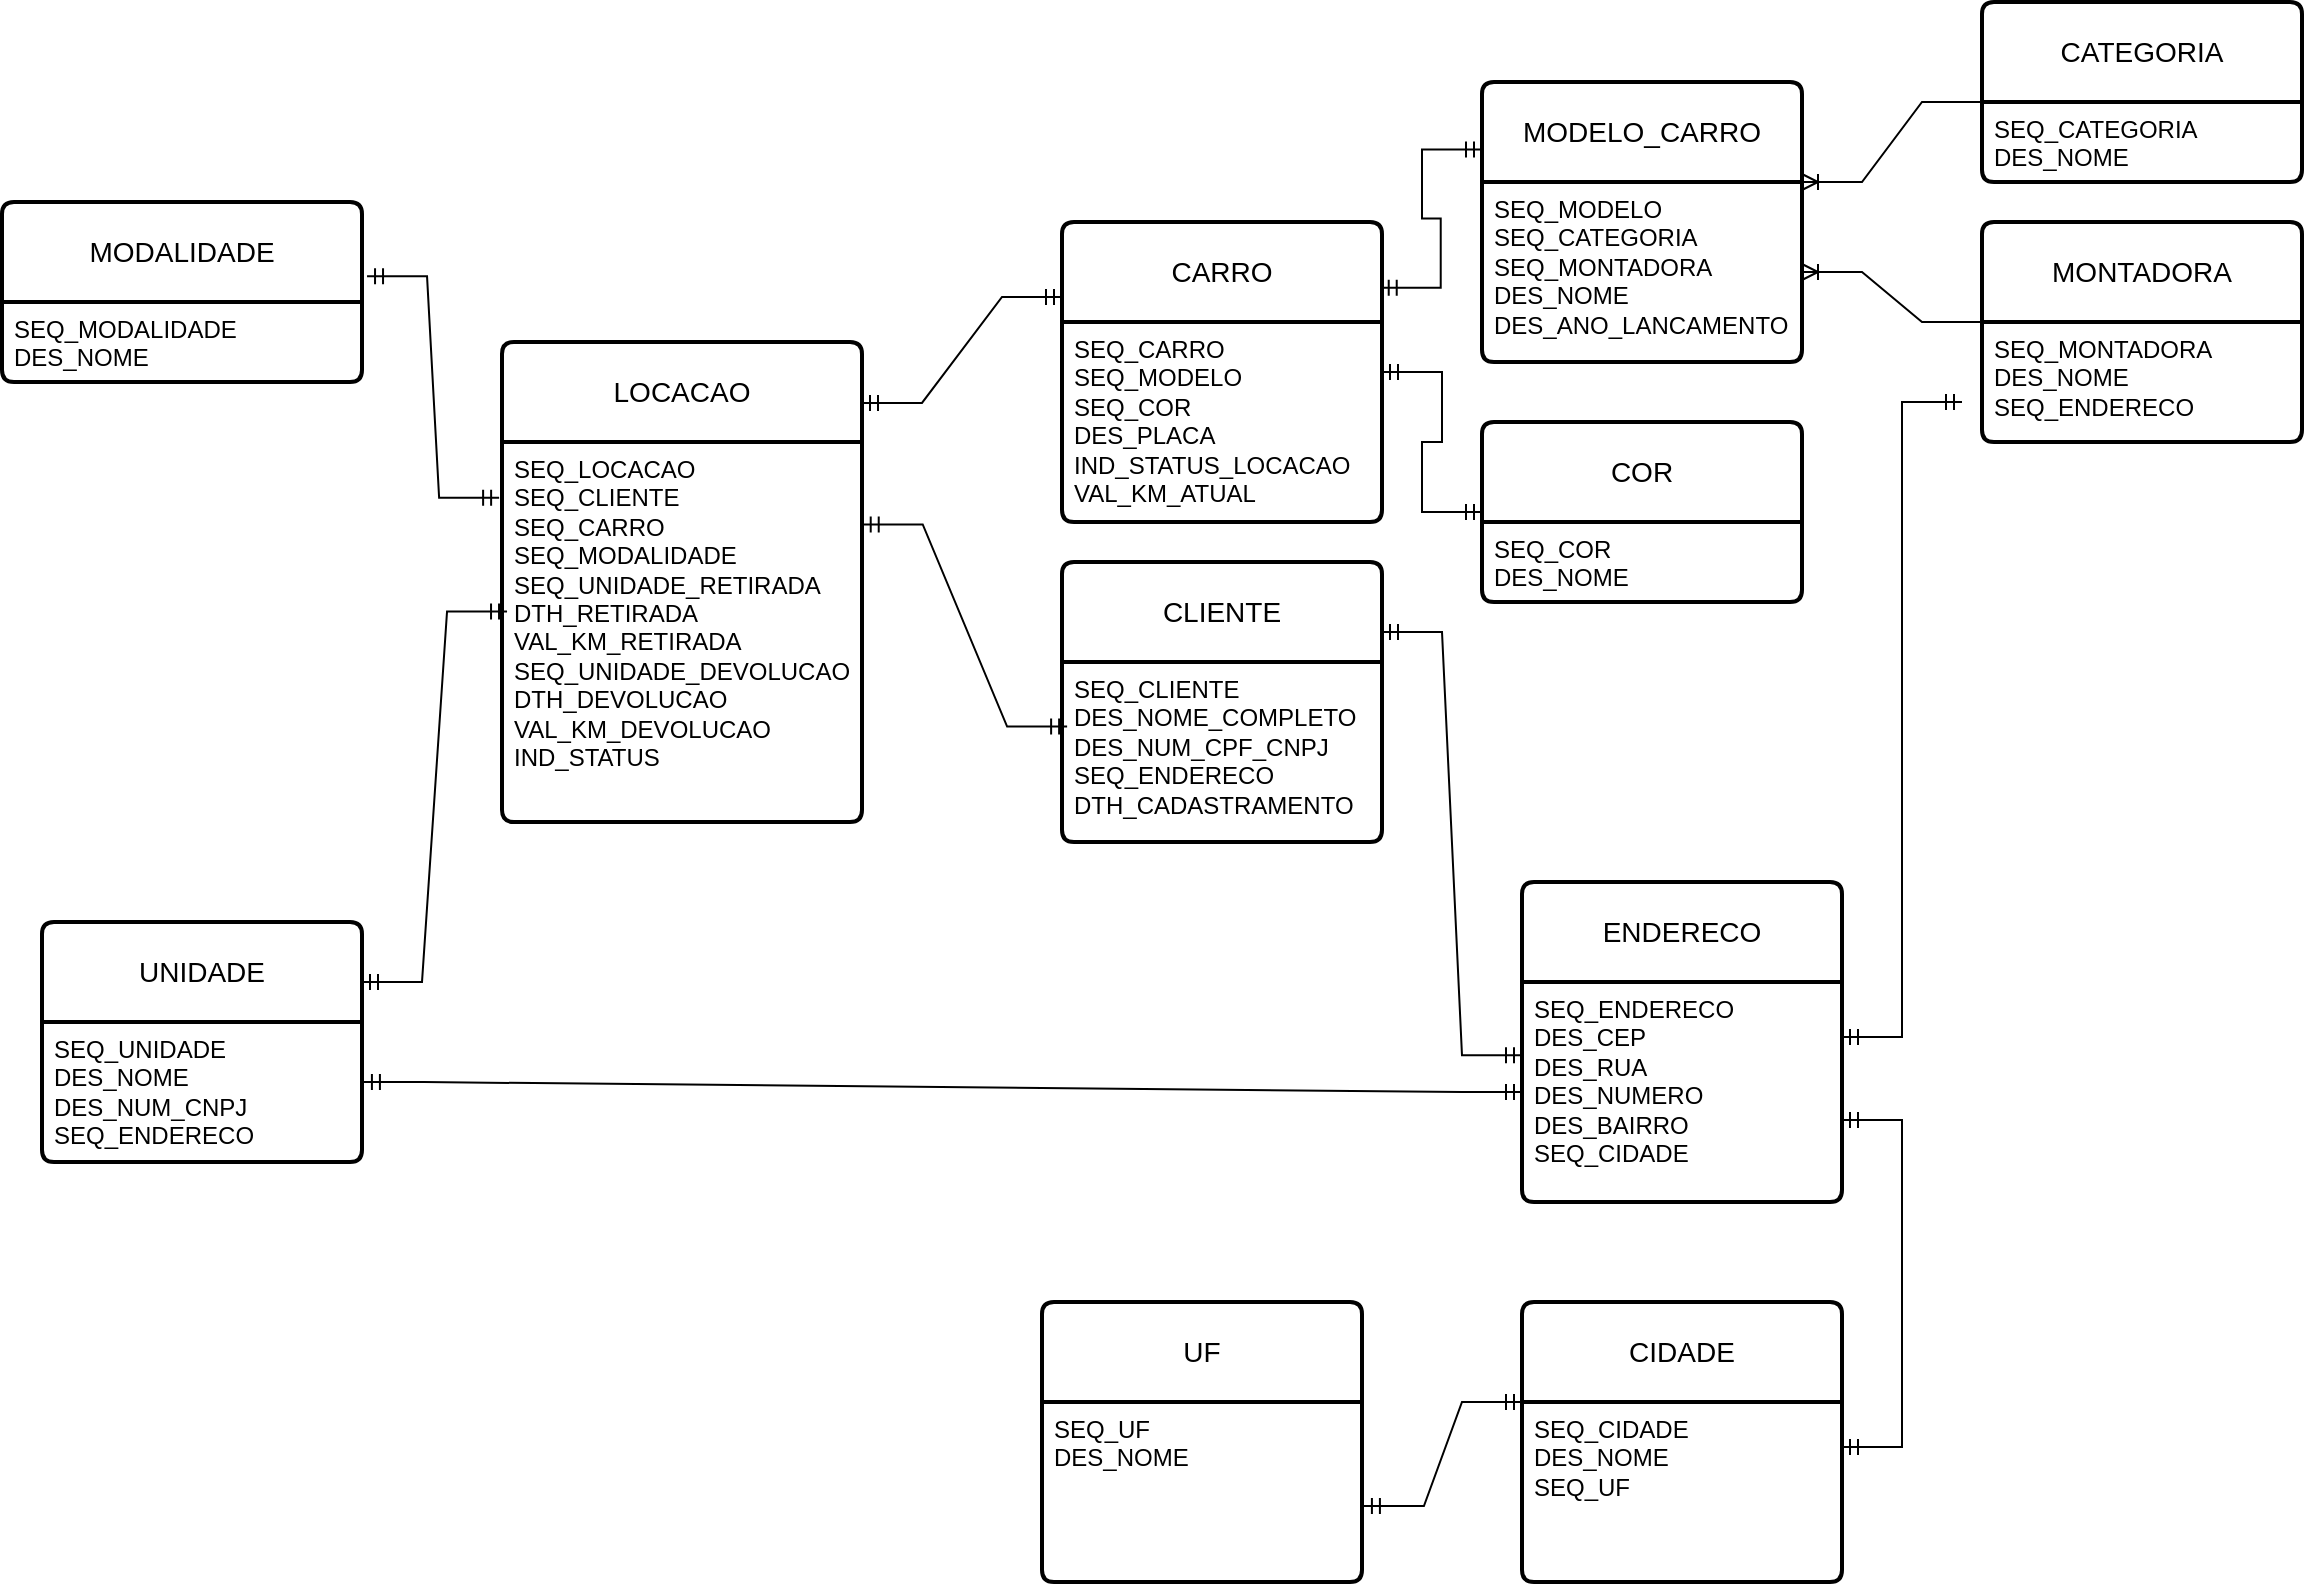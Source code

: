 <mxfile version="22.1.11" type="device">
  <diagram name="Página-1" id="fpOdLN415k9_STtsRTDu">
    <mxGraphModel dx="1862" dy="1710" grid="1" gridSize="10" guides="1" tooltips="1" connect="1" arrows="1" fold="1" page="1" pageScale="1" pageWidth="827" pageHeight="1169" math="0" shadow="0">
      <root>
        <mxCell id="0" />
        <mxCell id="1" parent="0" />
        <mxCell id="kAKJ8h27HTg5HoCvZ4Rg-1" value="CARRO" style="swimlane;childLayout=stackLayout;horizontal=1;startSize=50;horizontalStack=0;rounded=1;fontSize=14;fontStyle=0;strokeWidth=2;resizeParent=0;resizeLast=1;shadow=0;dashed=0;align=center;arcSize=4;whiteSpace=wrap;html=1;" parent="1" vertex="1">
          <mxGeometry x="350" y="20" width="160" height="150" as="geometry" />
        </mxCell>
        <mxCell id="kAKJ8h27HTg5HoCvZ4Rg-2" value="SEQ_CARRO&lt;br&gt;SEQ_MODELO&lt;br&gt;SEQ_COR&lt;br&gt;DES_PLACA&lt;br&gt;IND_STATUS_LOCACAO&lt;br&gt;VAL_KM_ATUAL" style="align=left;strokeColor=none;fillColor=none;spacingLeft=4;fontSize=12;verticalAlign=top;resizable=0;rotatable=0;part=1;html=1;" parent="kAKJ8h27HTg5HoCvZ4Rg-1" vertex="1">
          <mxGeometry y="50" width="160" height="100" as="geometry" />
        </mxCell>
        <mxCell id="kAKJ8h27HTg5HoCvZ4Rg-3" value="MODELO_CARRO" style="swimlane;childLayout=stackLayout;horizontal=1;startSize=50;horizontalStack=0;rounded=1;fontSize=14;fontStyle=0;strokeWidth=2;resizeParent=0;resizeLast=1;shadow=0;dashed=0;align=center;arcSize=4;whiteSpace=wrap;html=1;" parent="1" vertex="1">
          <mxGeometry x="560" y="-50" width="160" height="140" as="geometry" />
        </mxCell>
        <mxCell id="kAKJ8h27HTg5HoCvZ4Rg-4" value="SEQ_MODELO&lt;br&gt;SEQ_CATEGORIA&lt;br&gt;SEQ_MONTADORA&lt;br&gt;DES_NOME&lt;br&gt;DES_ANO_LANCAMENTO" style="align=left;strokeColor=none;fillColor=none;spacingLeft=4;fontSize=12;verticalAlign=top;resizable=0;rotatable=0;part=1;html=1;" parent="kAKJ8h27HTg5HoCvZ4Rg-3" vertex="1">
          <mxGeometry y="50" width="160" height="90" as="geometry" />
        </mxCell>
        <mxCell id="kAKJ8h27HTg5HoCvZ4Rg-5" value="LOCACAO" style="swimlane;childLayout=stackLayout;horizontal=1;startSize=50;horizontalStack=0;rounded=1;fontSize=14;fontStyle=0;strokeWidth=2;resizeParent=0;resizeLast=1;shadow=0;dashed=0;align=center;arcSize=4;whiteSpace=wrap;html=1;" parent="1" vertex="1">
          <mxGeometry x="70" y="80" width="180" height="240" as="geometry" />
        </mxCell>
        <mxCell id="kAKJ8h27HTg5HoCvZ4Rg-6" value="SEQ_LOCACAO&lt;br&gt;SEQ_CLIENTE&lt;br&gt;SEQ_CARRO&lt;br&gt;SEQ_MODALIDADE&lt;br&gt;SEQ_UNIDADE_RETIRADA&lt;br&gt;DTH_RETIRADA&lt;br&gt;VAL_KM_RETIRADA&lt;br&gt;SEQ_UNIDADE_DEVOLUCAO&lt;br style=&quot;border-color: var(--border-color);&quot;&gt;DTH_DEVOLUCAO&lt;br style=&quot;border-color: var(--border-color);&quot;&gt;VAL_KM_DEVOLUCAO&lt;br&gt;IND_STATUS" style="align=left;strokeColor=none;fillColor=none;spacingLeft=4;fontSize=12;verticalAlign=top;resizable=0;rotatable=0;part=1;html=1;" parent="kAKJ8h27HTg5HoCvZ4Rg-5" vertex="1">
          <mxGeometry y="50" width="180" height="190" as="geometry" />
        </mxCell>
        <mxCell id="kAKJ8h27HTg5HoCvZ4Rg-7" value="CATEGORIA" style="swimlane;childLayout=stackLayout;horizontal=1;startSize=50;horizontalStack=0;rounded=1;fontSize=14;fontStyle=0;strokeWidth=2;resizeParent=0;resizeLast=1;shadow=0;dashed=0;align=center;arcSize=4;whiteSpace=wrap;html=1;" parent="1" vertex="1">
          <mxGeometry x="810" y="-90" width="160" height="90" as="geometry" />
        </mxCell>
        <mxCell id="kAKJ8h27HTg5HoCvZ4Rg-8" value="SEQ_CATEGORIA&lt;br&gt;DES_NOME" style="align=left;strokeColor=none;fillColor=none;spacingLeft=4;fontSize=12;verticalAlign=top;resizable=0;rotatable=0;part=1;html=1;" parent="kAKJ8h27HTg5HoCvZ4Rg-7" vertex="1">
          <mxGeometry y="50" width="160" height="40" as="geometry" />
        </mxCell>
        <mxCell id="kAKJ8h27HTg5HoCvZ4Rg-9" value="MONTADORA" style="swimlane;childLayout=stackLayout;horizontal=1;startSize=50;horizontalStack=0;rounded=1;fontSize=14;fontStyle=0;strokeWidth=2;resizeParent=0;resizeLast=1;shadow=0;dashed=0;align=center;arcSize=4;whiteSpace=wrap;html=1;" parent="1" vertex="1">
          <mxGeometry x="810" y="20" width="160" height="110" as="geometry" />
        </mxCell>
        <mxCell id="kAKJ8h27HTg5HoCvZ4Rg-10" value="SEQ_MONTADORA&lt;br&gt;DES_NOME&lt;br&gt;SEQ_ENDERECO" style="align=left;strokeColor=none;fillColor=none;spacingLeft=4;fontSize=12;verticalAlign=top;resizable=0;rotatable=0;part=1;html=1;" parent="kAKJ8h27HTg5HoCvZ4Rg-9" vertex="1">
          <mxGeometry y="50" width="160" height="60" as="geometry" />
        </mxCell>
        <mxCell id="kAKJ8h27HTg5HoCvZ4Rg-11" value="COR" style="swimlane;childLayout=stackLayout;horizontal=1;startSize=50;horizontalStack=0;rounded=1;fontSize=14;fontStyle=0;strokeWidth=2;resizeParent=0;resizeLast=1;shadow=0;dashed=0;align=center;arcSize=4;whiteSpace=wrap;html=1;" parent="1" vertex="1">
          <mxGeometry x="560" y="120" width="160" height="90" as="geometry" />
        </mxCell>
        <mxCell id="kAKJ8h27HTg5HoCvZ4Rg-12" value="SEQ_COR&lt;br&gt;DES_NOME" style="align=left;strokeColor=none;fillColor=none;spacingLeft=4;fontSize=12;verticalAlign=top;resizable=0;rotatable=0;part=1;html=1;" parent="kAKJ8h27HTg5HoCvZ4Rg-11" vertex="1">
          <mxGeometry y="50" width="160" height="40" as="geometry" />
        </mxCell>
        <mxCell id="kAKJ8h27HTg5HoCvZ4Rg-13" value="ENDERECO" style="swimlane;childLayout=stackLayout;horizontal=1;startSize=50;horizontalStack=0;rounded=1;fontSize=14;fontStyle=0;strokeWidth=2;resizeParent=0;resizeLast=1;shadow=0;dashed=0;align=center;arcSize=4;whiteSpace=wrap;html=1;" parent="1" vertex="1">
          <mxGeometry x="580" y="350" width="160" height="160" as="geometry" />
        </mxCell>
        <mxCell id="kAKJ8h27HTg5HoCvZ4Rg-14" value="SEQ_ENDERECO&lt;br&gt;DES_CEP&lt;br&gt;DES_RUA&lt;br&gt;DES_NUMERO&lt;br&gt;DES_BAIRRO&lt;br&gt;SEQ_CIDADE" style="align=left;strokeColor=none;fillColor=none;spacingLeft=4;fontSize=12;verticalAlign=top;resizable=0;rotatable=0;part=1;html=1;" parent="kAKJ8h27HTg5HoCvZ4Rg-13" vertex="1">
          <mxGeometry y="50" width="160" height="110" as="geometry" />
        </mxCell>
        <mxCell id="kAKJ8h27HTg5HoCvZ4Rg-16" value="CLIENTE" style="swimlane;childLayout=stackLayout;horizontal=1;startSize=50;horizontalStack=0;rounded=1;fontSize=14;fontStyle=0;strokeWidth=2;resizeParent=0;resizeLast=1;shadow=0;dashed=0;align=center;arcSize=4;whiteSpace=wrap;html=1;" parent="1" vertex="1">
          <mxGeometry x="350" y="190" width="160" height="140" as="geometry" />
        </mxCell>
        <mxCell id="kAKJ8h27HTg5HoCvZ4Rg-17" value="SEQ_CLIENTE&lt;br&gt;DES_NOME_COMPLETO&lt;br&gt;DES_NUM_CPF_CNPJ&lt;br&gt;SEQ_ENDERECO&lt;br&gt;DTH_CADASTRAMENTO" style="align=left;strokeColor=none;fillColor=none;spacingLeft=4;fontSize=12;verticalAlign=top;resizable=0;rotatable=0;part=1;html=1;" parent="kAKJ8h27HTg5HoCvZ4Rg-16" vertex="1">
          <mxGeometry y="50" width="160" height="90" as="geometry" />
        </mxCell>
        <mxCell id="kAKJ8h27HTg5HoCvZ4Rg-19" value="UNIDADE" style="swimlane;childLayout=stackLayout;horizontal=1;startSize=50;horizontalStack=0;rounded=1;fontSize=14;fontStyle=0;strokeWidth=2;resizeParent=0;resizeLast=1;shadow=0;dashed=0;align=center;arcSize=4;whiteSpace=wrap;html=1;" parent="1" vertex="1">
          <mxGeometry x="-160" y="370" width="160" height="120" as="geometry" />
        </mxCell>
        <mxCell id="kAKJ8h27HTg5HoCvZ4Rg-20" value="SEQ_UNIDADE&lt;br&gt;DES_NOME&lt;br&gt;DES_NUM_CNPJ&lt;br&gt;SEQ_ENDERECO" style="align=left;strokeColor=none;fillColor=none;spacingLeft=4;fontSize=12;verticalAlign=top;resizable=0;rotatable=0;part=1;html=1;" parent="kAKJ8h27HTg5HoCvZ4Rg-19" vertex="1">
          <mxGeometry y="50" width="160" height="70" as="geometry" />
        </mxCell>
        <mxCell id="kAKJ8h27HTg5HoCvZ4Rg-22" value="MODALIDADE" style="swimlane;childLayout=stackLayout;horizontal=1;startSize=50;horizontalStack=0;rounded=1;fontSize=14;fontStyle=0;strokeWidth=2;resizeParent=0;resizeLast=1;shadow=0;dashed=0;align=center;arcSize=4;whiteSpace=wrap;html=1;" parent="1" vertex="1">
          <mxGeometry x="-180" y="10" width="180" height="90" as="geometry" />
        </mxCell>
        <mxCell id="kAKJ8h27HTg5HoCvZ4Rg-23" value="SEQ_MODALIDADE&lt;br&gt;DES_NOME" style="align=left;strokeColor=none;fillColor=none;spacingLeft=4;fontSize=12;verticalAlign=top;resizable=0;rotatable=0;part=1;html=1;" parent="kAKJ8h27HTg5HoCvZ4Rg-22" vertex="1">
          <mxGeometry y="50" width="180" height="40" as="geometry" />
        </mxCell>
        <mxCell id="kAKJ8h27HTg5HoCvZ4Rg-27" value="" style="edgeStyle=entityRelationEdgeStyle;fontSize=12;html=1;endArrow=ERoneToMany;rounded=0;exitX=0;exitY=0;exitDx=0;exitDy=0;" parent="1" source="kAKJ8h27HTg5HoCvZ4Rg-10" target="kAKJ8h27HTg5HoCvZ4Rg-4" edge="1">
          <mxGeometry width="100" height="100" relative="1" as="geometry">
            <mxPoint x="780" y="270" as="sourcePoint" />
            <mxPoint x="880" y="170" as="targetPoint" />
            <Array as="points">
              <mxPoint x="740" y="50" />
            </Array>
          </mxGeometry>
        </mxCell>
        <mxCell id="kAKJ8h27HTg5HoCvZ4Rg-28" value="" style="edgeStyle=entityRelationEdgeStyle;fontSize=12;html=1;endArrow=ERoneToMany;rounded=0;exitX=0;exitY=0;exitDx=0;exitDy=0;entryX=1;entryY=0;entryDx=0;entryDy=0;" parent="1" source="kAKJ8h27HTg5HoCvZ4Rg-8" target="kAKJ8h27HTg5HoCvZ4Rg-4" edge="1">
          <mxGeometry width="100" height="100" relative="1" as="geometry">
            <mxPoint x="530" y="10" as="sourcePoint" />
            <mxPoint x="630" y="-90" as="targetPoint" />
          </mxGeometry>
        </mxCell>
        <mxCell id="kAKJ8h27HTg5HoCvZ4Rg-29" value="" style="edgeStyle=entityRelationEdgeStyle;fontSize=12;html=1;endArrow=ERmandOne;startArrow=ERmandOne;rounded=0;exitX=0.996;exitY=0.219;exitDx=0;exitDy=0;entryX=-0.024;entryY=0.241;entryDx=0;entryDy=0;entryPerimeter=0;exitPerimeter=0;" parent="1" source="kAKJ8h27HTg5HoCvZ4Rg-1" edge="1">
          <mxGeometry width="100" height="100" relative="1" as="geometry">
            <mxPoint x="513.84" y="95" as="sourcePoint" />
            <mxPoint x="560.0" y="-16.26" as="targetPoint" />
            <Array as="points">
              <mxPoint x="543.84" y="10" />
              <mxPoint x="520" y="70" />
              <mxPoint x="553.84" y="20" />
              <mxPoint x="553.84" y="10" />
            </Array>
          </mxGeometry>
        </mxCell>
        <mxCell id="kAKJ8h27HTg5HoCvZ4Rg-30" value="" style="edgeStyle=entityRelationEdgeStyle;fontSize=12;html=1;endArrow=ERmandOne;startArrow=ERmandOne;rounded=0;entryX=0;entryY=0.5;entryDx=0;entryDy=0;exitX=1;exitY=0.25;exitDx=0;exitDy=0;" parent="1" source="kAKJ8h27HTg5HoCvZ4Rg-2" target="kAKJ8h27HTg5HoCvZ4Rg-11" edge="1">
          <mxGeometry width="100" height="100" relative="1" as="geometry">
            <mxPoint x="520" y="270" as="sourcePoint" />
            <mxPoint x="620" y="170" as="targetPoint" />
          </mxGeometry>
        </mxCell>
        <mxCell id="kAKJ8h27HTg5HoCvZ4Rg-32" value="" style="edgeStyle=entityRelationEdgeStyle;fontSize=12;html=1;endArrow=ERmandOne;startArrow=ERmandOne;rounded=0;entryX=0;entryY=0.333;entryDx=0;entryDy=0;entryPerimeter=0;exitX=1;exitY=0.25;exitDx=0;exitDy=0;" parent="1" source="kAKJ8h27HTg5HoCvZ4Rg-16" target="kAKJ8h27HTg5HoCvZ4Rg-14" edge="1">
          <mxGeometry width="100" height="100" relative="1" as="geometry">
            <mxPoint x="520" y="270" as="sourcePoint" />
            <mxPoint x="620" y="170" as="targetPoint" />
          </mxGeometry>
        </mxCell>
        <mxCell id="kAKJ8h27HTg5HoCvZ4Rg-33" value="" style="edgeStyle=entityRelationEdgeStyle;fontSize=12;html=1;endArrow=ERmandOne;startArrow=ERmandOne;rounded=0;exitX=1.006;exitY=0.429;exitDx=0;exitDy=0;exitPerimeter=0;entryX=0;entryY=0.5;entryDx=0;entryDy=0;" parent="1" source="kAKJ8h27HTg5HoCvZ4Rg-20" target="kAKJ8h27HTg5HoCvZ4Rg-14" edge="1">
          <mxGeometry width="100" height="100" relative="1" as="geometry">
            <mxPoint x="520" y="540" as="sourcePoint" />
            <mxPoint x="620" y="440" as="targetPoint" />
          </mxGeometry>
        </mxCell>
        <mxCell id="kAKJ8h27HTg5HoCvZ4Rg-34" value="" style="edgeStyle=entityRelationEdgeStyle;fontSize=12;html=1;endArrow=ERmandOne;startArrow=ERmandOne;rounded=0;entryX=-0.008;entryY=0.147;entryDx=0;entryDy=0;entryPerimeter=0;exitX=1.014;exitY=0.413;exitDx=0;exitDy=0;exitPerimeter=0;" parent="1" source="kAKJ8h27HTg5HoCvZ4Rg-22" target="kAKJ8h27HTg5HoCvZ4Rg-6" edge="1">
          <mxGeometry width="100" height="100" relative="1" as="geometry">
            <mxPoint x="290" y="270" as="sourcePoint" />
            <mxPoint x="390" y="170" as="targetPoint" />
          </mxGeometry>
        </mxCell>
        <mxCell id="kAKJ8h27HTg5HoCvZ4Rg-36" value="" style="edgeStyle=entityRelationEdgeStyle;fontSize=12;html=1;endArrow=ERmandOne;startArrow=ERmandOne;rounded=0;entryX=1.002;entryY=0.217;entryDx=0;entryDy=0;entryPerimeter=0;exitX=0.016;exitY=0.359;exitDx=0;exitDy=0;exitPerimeter=0;" parent="1" source="kAKJ8h27HTg5HoCvZ4Rg-17" target="kAKJ8h27HTg5HoCvZ4Rg-6" edge="1">
          <mxGeometry width="100" height="100" relative="1" as="geometry">
            <mxPoint x="350" y="270" as="sourcePoint" />
            <mxPoint x="450" y="170" as="targetPoint" />
            <Array as="points">
              <mxPoint x="340" y="225" />
              <mxPoint x="320" y="200" />
            </Array>
          </mxGeometry>
        </mxCell>
        <mxCell id="kAKJ8h27HTg5HoCvZ4Rg-37" value="" style="edgeStyle=entityRelationEdgeStyle;fontSize=12;html=1;endArrow=ERmandOne;startArrow=ERmandOne;rounded=0;entryX=0.014;entryY=0.446;entryDx=0;entryDy=0;exitX=1;exitY=0.25;exitDx=0;exitDy=0;entryPerimeter=0;" parent="1" source="kAKJ8h27HTg5HoCvZ4Rg-19" target="kAKJ8h27HTg5HoCvZ4Rg-6" edge="1">
          <mxGeometry width="100" height="100" relative="1" as="geometry">
            <mxPoint x="10" y="493.75" as="sourcePoint" />
            <mxPoint x="-120" y="386.25" as="targetPoint" />
          </mxGeometry>
        </mxCell>
        <mxCell id="kAKJ8h27HTg5HoCvZ4Rg-38" value="" style="edgeStyle=entityRelationEdgeStyle;fontSize=12;html=1;endArrow=ERmandOne;startArrow=ERmandOne;rounded=0;entryX=0;entryY=0.25;entryDx=0;entryDy=0;exitX=1;exitY=0.127;exitDx=0;exitDy=0;exitPerimeter=0;" parent="1" source="kAKJ8h27HTg5HoCvZ4Rg-5" target="kAKJ8h27HTg5HoCvZ4Rg-1" edge="1">
          <mxGeometry width="100" height="100" relative="1" as="geometry">
            <mxPoint x="450" y="260" as="sourcePoint" />
            <mxPoint x="550" y="160" as="targetPoint" />
          </mxGeometry>
        </mxCell>
        <mxCell id="kAKJ8h27HTg5HoCvZ4Rg-39" value="" style="edgeStyle=entityRelationEdgeStyle;fontSize=12;html=1;endArrow=ERmandOne;startArrow=ERmandOne;rounded=0;exitX=1;exitY=0.25;exitDx=0;exitDy=0;" parent="1" source="kAKJ8h27HTg5HoCvZ4Rg-14" edge="1">
          <mxGeometry width="100" height="100" relative="1" as="geometry">
            <mxPoint x="770" y="410" as="sourcePoint" />
            <mxPoint x="800" y="110" as="targetPoint" />
          </mxGeometry>
        </mxCell>
        <mxCell id="INFGEfkBip0SAdFn6ltT-1" value="CIDADE" style="swimlane;childLayout=stackLayout;horizontal=1;startSize=50;horizontalStack=0;rounded=1;fontSize=14;fontStyle=0;strokeWidth=2;resizeParent=0;resizeLast=1;shadow=0;dashed=0;align=center;arcSize=4;whiteSpace=wrap;html=1;" vertex="1" parent="1">
          <mxGeometry x="580" y="560" width="160" height="140" as="geometry" />
        </mxCell>
        <mxCell id="INFGEfkBip0SAdFn6ltT-2" value="SEQ_CIDADE&lt;br&gt;DES_NOME&lt;br&gt;SEQ_UF" style="align=left;strokeColor=none;fillColor=none;spacingLeft=4;fontSize=12;verticalAlign=top;resizable=0;rotatable=0;part=1;html=1;" vertex="1" parent="INFGEfkBip0SAdFn6ltT-1">
          <mxGeometry y="50" width="160" height="90" as="geometry" />
        </mxCell>
        <mxCell id="INFGEfkBip0SAdFn6ltT-3" value="" style="edgeStyle=entityRelationEdgeStyle;fontSize=12;html=1;endArrow=ERmandOne;startArrow=ERmandOne;rounded=0;exitX=1;exitY=0.25;exitDx=0;exitDy=0;entryX=1;entryY=0.627;entryDx=0;entryDy=0;entryPerimeter=0;" edge="1" parent="1" source="INFGEfkBip0SAdFn6ltT-2" target="kAKJ8h27HTg5HoCvZ4Rg-14">
          <mxGeometry width="100" height="100" relative="1" as="geometry">
            <mxPoint x="840" y="630" as="sourcePoint" />
            <mxPoint x="840" y="480" as="targetPoint" />
          </mxGeometry>
        </mxCell>
        <mxCell id="INFGEfkBip0SAdFn6ltT-4" value="UF" style="swimlane;childLayout=stackLayout;horizontal=1;startSize=50;horizontalStack=0;rounded=1;fontSize=14;fontStyle=0;strokeWidth=2;resizeParent=0;resizeLast=1;shadow=0;dashed=0;align=center;arcSize=4;whiteSpace=wrap;html=1;" vertex="1" parent="1">
          <mxGeometry x="340" y="560" width="160" height="140" as="geometry" />
        </mxCell>
        <mxCell id="INFGEfkBip0SAdFn6ltT-5" value="SEQ_UF&lt;br&gt;DES_NOME" style="align=left;strokeColor=none;fillColor=none;spacingLeft=4;fontSize=12;verticalAlign=top;resizable=0;rotatable=0;part=1;html=1;" vertex="1" parent="INFGEfkBip0SAdFn6ltT-4">
          <mxGeometry y="50" width="160" height="90" as="geometry" />
        </mxCell>
        <mxCell id="INFGEfkBip0SAdFn6ltT-6" value="" style="edgeStyle=entityRelationEdgeStyle;fontSize=12;html=1;endArrow=ERmandOne;startArrow=ERmandOne;rounded=0;entryX=0;entryY=0;entryDx=0;entryDy=0;exitX=1.006;exitY=0.578;exitDx=0;exitDy=0;exitPerimeter=0;" edge="1" parent="1" source="INFGEfkBip0SAdFn6ltT-5" target="INFGEfkBip0SAdFn6ltT-2">
          <mxGeometry width="100" height="100" relative="1" as="geometry">
            <mxPoint x="490" y="720" as="sourcePoint" />
            <mxPoint x="590" y="620" as="targetPoint" />
          </mxGeometry>
        </mxCell>
      </root>
    </mxGraphModel>
  </diagram>
</mxfile>
